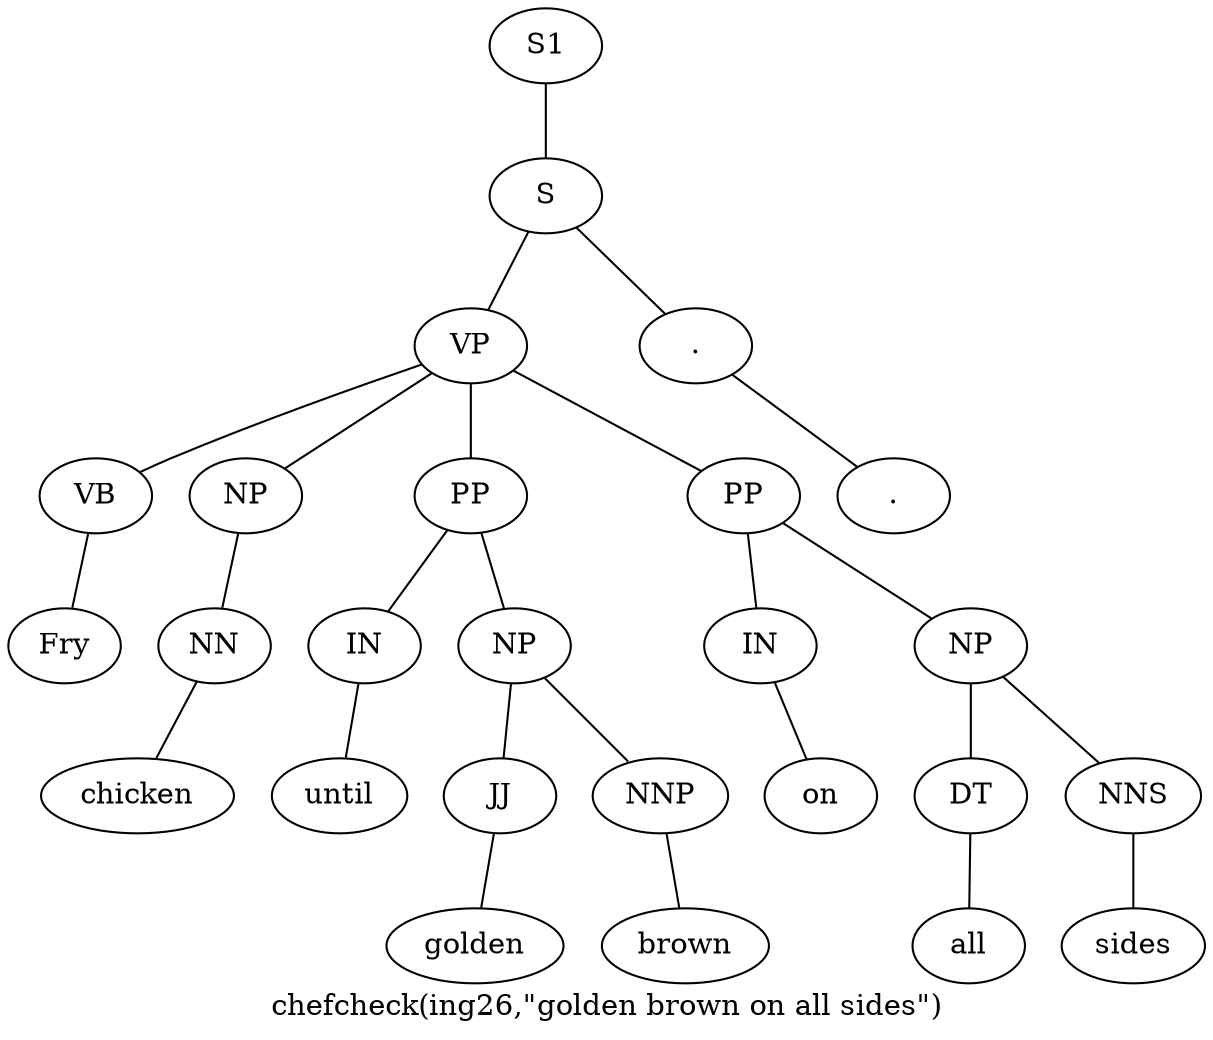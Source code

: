 graph SyntaxGraph {
	label = "chefcheck(ing26,\"golden brown on all sides\")";
	Node0 [label="S1"];
	Node1 [label="S"];
	Node2 [label="VP"];
	Node3 [label="VB"];
	Node4 [label="Fry"];
	Node5 [label="NP"];
	Node6 [label="NN"];
	Node7 [label="chicken"];
	Node8 [label="PP"];
	Node9 [label="IN"];
	Node10 [label="until"];
	Node11 [label="NP"];
	Node12 [label="JJ"];
	Node13 [label="golden"];
	Node14 [label="NNP"];
	Node15 [label="brown"];
	Node16 [label="PP"];
	Node17 [label="IN"];
	Node18 [label="on"];
	Node19 [label="NP"];
	Node20 [label="DT"];
	Node21 [label="all"];
	Node22 [label="NNS"];
	Node23 [label="sides"];
	Node24 [label="."];
	Node25 [label="."];

	Node0 -- Node1;
	Node1 -- Node2;
	Node1 -- Node24;
	Node2 -- Node3;
	Node2 -- Node5;
	Node2 -- Node8;
	Node2 -- Node16;
	Node3 -- Node4;
	Node5 -- Node6;
	Node6 -- Node7;
	Node8 -- Node9;
	Node8 -- Node11;
	Node9 -- Node10;
	Node11 -- Node12;
	Node11 -- Node14;
	Node12 -- Node13;
	Node14 -- Node15;
	Node16 -- Node17;
	Node16 -- Node19;
	Node17 -- Node18;
	Node19 -- Node20;
	Node19 -- Node22;
	Node20 -- Node21;
	Node22 -- Node23;
	Node24 -- Node25;
}
